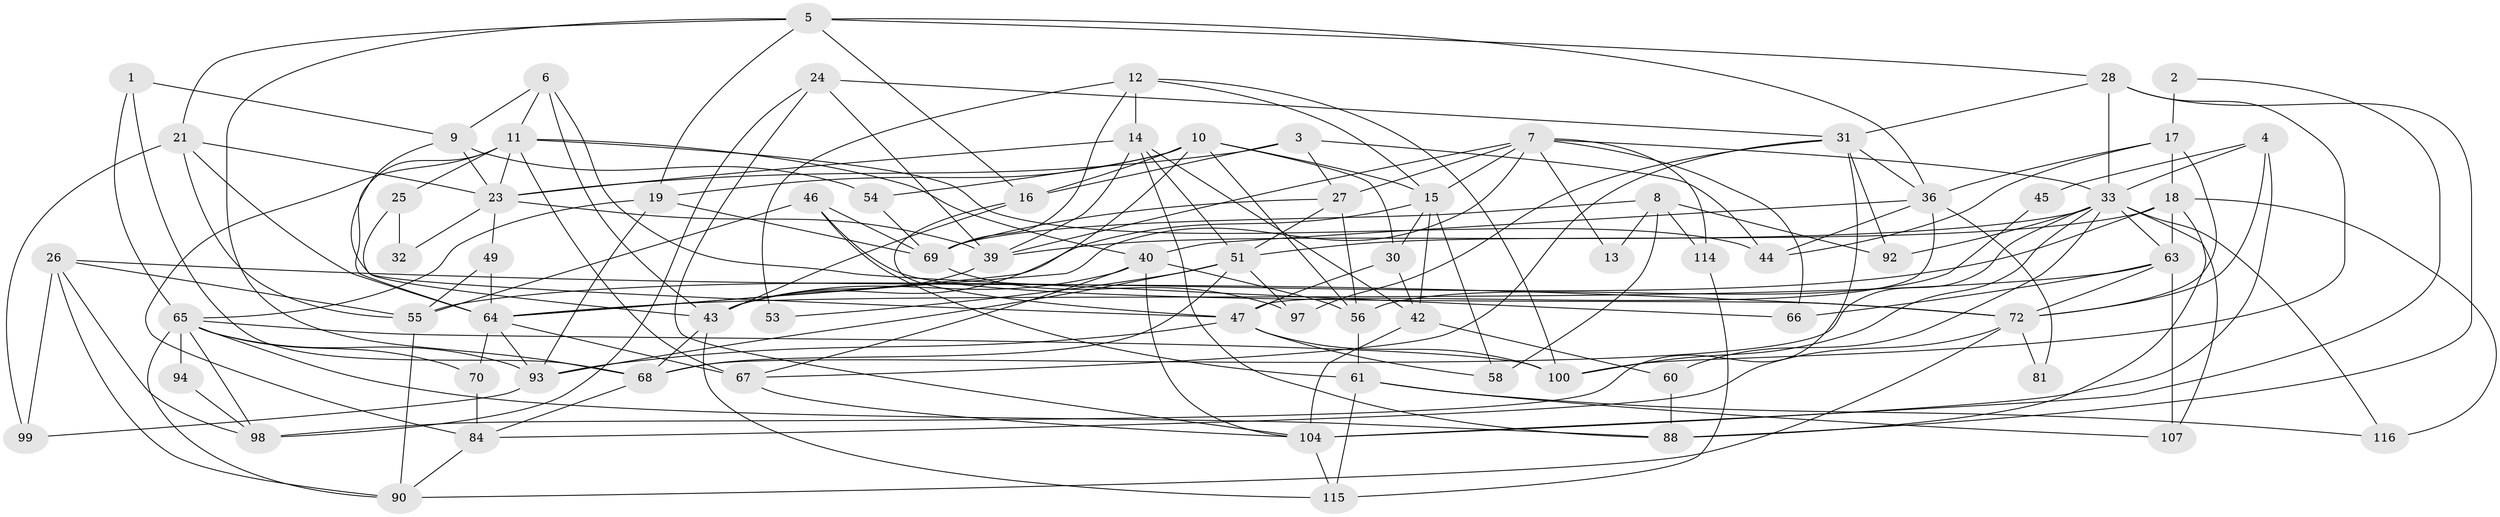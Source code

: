 // Generated by graph-tools (version 1.1) at 2025/52/02/27/25 19:52:01]
// undirected, 73 vertices, 181 edges
graph export_dot {
graph [start="1"]
  node [color=gray90,style=filled];
  1;
  2;
  3;
  4;
  5 [super="+29"];
  6 [super="+101"];
  7 [super="+80"];
  8 [super="+71"];
  9;
  10 [super="+73"];
  11 [super="+112"];
  12 [super="+59"];
  13 [super="+102"];
  14 [super="+34"];
  15 [super="+20"];
  16 [super="+22"];
  17;
  18 [super="+35"];
  19 [super="+111"];
  21;
  23 [super="+83"];
  24 [super="+38"];
  25;
  26 [super="+37"];
  27 [super="+50"];
  28 [super="+41"];
  30;
  31 [super="+78"];
  32;
  33 [super="+95"];
  36 [super="+85"];
  39 [super="+52"];
  40 [super="+62"];
  42 [super="+106"];
  43 [super="+76"];
  44;
  45;
  46 [super="+48"];
  47 [super="+77"];
  49;
  51 [super="+89"];
  53;
  54 [super="+79"];
  55 [super="+57"];
  56 [super="+74"];
  58;
  60;
  61 [super="+103"];
  63 [super="+113"];
  64 [super="+108"];
  65 [super="+82"];
  66;
  67;
  68 [super="+86"];
  69 [super="+87"];
  70;
  72 [super="+75"];
  81;
  84 [super="+91"];
  88 [super="+110"];
  90 [super="+109"];
  92 [super="+117"];
  93 [super="+96"];
  94;
  97;
  98;
  99;
  100;
  104 [super="+105"];
  107;
  114;
  115;
  116;
  1 -- 9;
  1 -- 65;
  1 -- 68;
  2 -- 104;
  2 -- 17;
  3 -- 44;
  3 -- 27;
  3 -- 23;
  3 -- 16;
  4 -- 104;
  4 -- 33;
  4 -- 45;
  4 -- 72;
  5 -- 16;
  5 -- 28;
  5 -- 36;
  5 -- 21;
  5 -- 19;
  5 -- 68;
  6 -- 66;
  6 -- 9;
  6 -- 43;
  6 -- 11;
  7 -- 66;
  7 -- 64;
  7 -- 114;
  7 -- 39 [weight=2];
  7 -- 13 [weight=2];
  7 -- 15;
  7 -- 33;
  7 -- 27;
  8 -- 13;
  8 -- 58;
  8 -- 92;
  8 -- 114;
  8 -- 69;
  9 -- 47;
  9 -- 54;
  9 -- 23;
  10 -- 30;
  10 -- 54;
  10 -- 19;
  10 -- 56;
  10 -- 43;
  10 -- 15;
  10 -- 16;
  11 -- 64 [weight=2];
  11 -- 25;
  11 -- 40;
  11 -- 44;
  11 -- 67;
  11 -- 84;
  11 -- 23;
  12 -- 14;
  12 -- 53;
  12 -- 100;
  12 -- 69;
  12 -- 15;
  14 -- 51;
  14 -- 42;
  14 -- 88;
  14 -- 39;
  14 -- 23;
  15 -- 30;
  15 -- 64;
  15 -- 58;
  15 -- 42;
  16 -- 47;
  16 -- 43;
  17 -- 44;
  17 -- 18;
  17 -- 72;
  17 -- 36;
  18 -- 63;
  18 -- 116;
  18 -- 55;
  18 -- 88;
  18 -- 51;
  19 -- 93;
  19 -- 69;
  19 -- 65;
  21 -- 99;
  21 -- 55;
  21 -- 64;
  21 -- 23;
  23 -- 32;
  23 -- 49;
  23 -- 39;
  24 -- 104;
  24 -- 98;
  24 -- 39;
  24 -- 31;
  25 -- 43;
  25 -- 32;
  26 -- 98;
  26 -- 99;
  26 -- 90;
  26 -- 72;
  26 -- 55;
  27 -- 51;
  27 -- 56;
  27 -- 69 [weight=2];
  28 -- 33;
  28 -- 88;
  28 -- 100;
  28 -- 31;
  30 -- 42;
  30 -- 47;
  31 -- 67;
  31 -- 92;
  31 -- 97;
  31 -- 98;
  31 -- 36;
  33 -- 63;
  33 -- 107;
  33 -- 116;
  33 -- 92;
  33 -- 68;
  33 -- 100;
  33 -- 60;
  33 -- 39;
  36 -- 40;
  36 -- 44;
  36 -- 81;
  36 -- 47 [weight=2];
  39 -- 43;
  40 -- 104;
  40 -- 56;
  40 -- 67;
  40 -- 43;
  42 -- 104;
  42 -- 60;
  43 -- 115;
  43 -- 68;
  45 -- 56;
  46 -- 55;
  46 -- 72;
  46 -- 69;
  46 -- 61;
  47 -- 58;
  47 -- 100;
  47 -- 93;
  49 -- 55;
  49 -- 64;
  51 -- 93;
  51 -- 68;
  51 -- 97;
  51 -- 53;
  54 -- 69;
  55 -- 90;
  56 -- 61 [weight=2];
  60 -- 88;
  61 -- 115;
  61 -- 116;
  61 -- 107;
  63 -- 66;
  63 -- 64;
  63 -- 72;
  63 -- 107;
  64 -- 93;
  64 -- 67;
  64 -- 70;
  65 -- 98;
  65 -- 70;
  65 -- 90 [weight=2];
  65 -- 94;
  65 -- 88;
  65 -- 100;
  65 -- 93;
  67 -- 104;
  68 -- 84;
  69 -- 97;
  70 -- 84;
  72 -- 84 [weight=2];
  72 -- 81;
  72 -- 90;
  84 -- 90 [weight=2];
  93 -- 99;
  94 -- 98;
  104 -- 115;
  114 -- 115;
}
